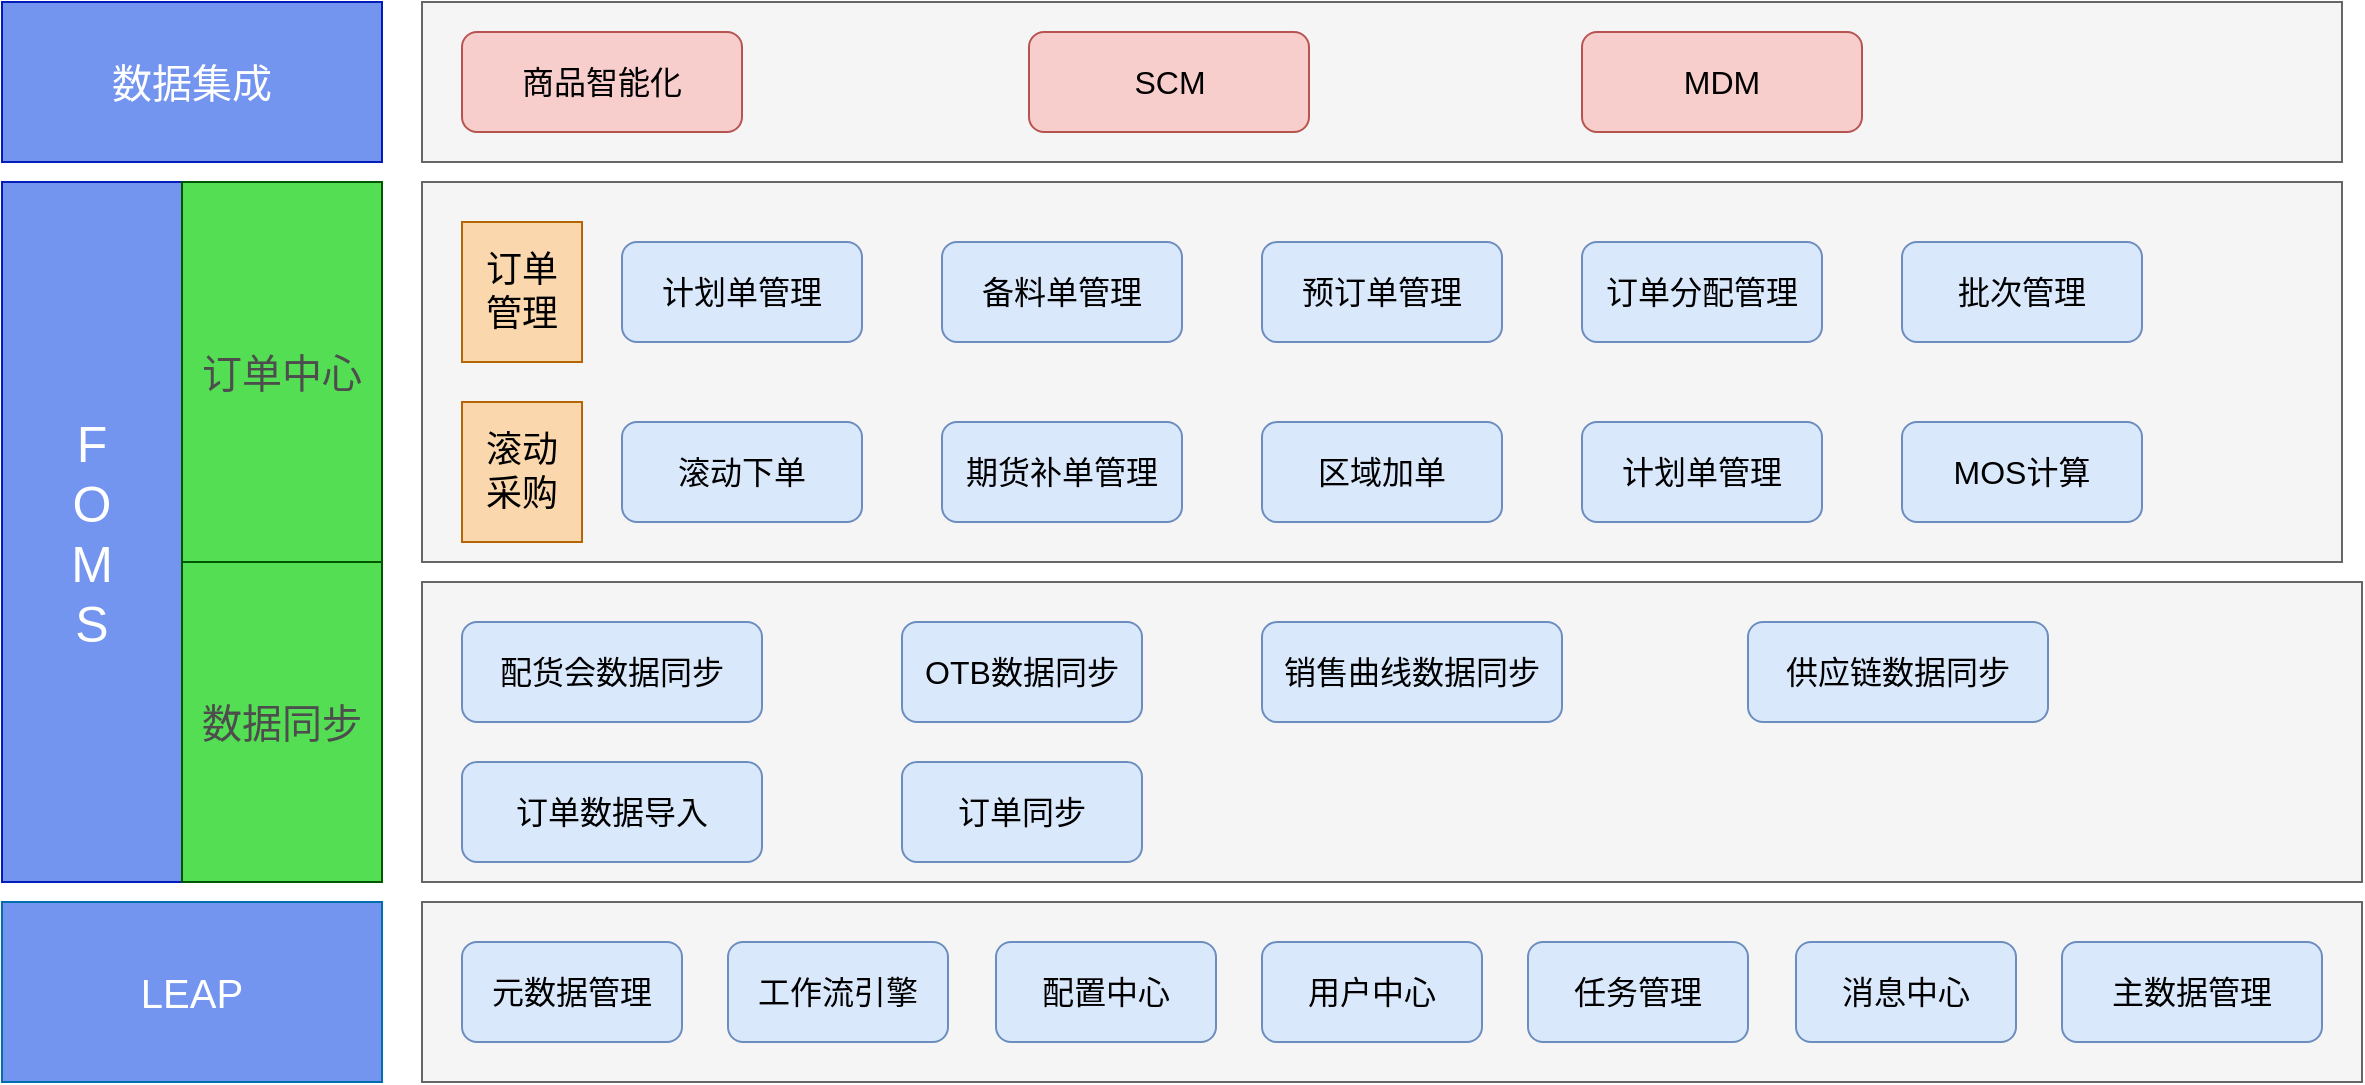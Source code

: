 <mxfile version="20.4.0" type="github">
  <diagram id="aitsbQrs374O7kZ5YF0x" name="第 1 页">
    <mxGraphModel dx="2013" dy="684" grid="1" gridSize="10" guides="1" tooltips="1" connect="1" arrows="1" fold="1" page="1" pageScale="1" pageWidth="827" pageHeight="1169" math="0" shadow="0">
      <root>
        <mxCell id="0" />
        <mxCell id="1" parent="0" />
        <mxCell id="5dREuyog7Jw6wLklUPI1-30" value="" style="rounded=0;whiteSpace=wrap;html=1;fontSize=20;fillColor=#f5f5f5;fontColor=#333333;strokeColor=#666666;" vertex="1" parent="1">
          <mxGeometry x="40" y="640" width="970" height="90" as="geometry" />
        </mxCell>
        <mxCell id="5dREuyog7Jw6wLklUPI1-28" value="F&lt;br style=&quot;font-size: 25px;&quot;&gt;O&lt;br style=&quot;font-size: 25px;&quot;&gt;M&lt;br style=&quot;font-size: 25px;&quot;&gt;S" style="rounded=0;whiteSpace=wrap;html=1;fillColor=#7394EF;strokeColor=#001DBC;fontSize=25;fontColor=#ffffff;" vertex="1" parent="1">
          <mxGeometry x="-170" y="280" width="90" height="350" as="geometry" />
        </mxCell>
        <mxCell id="5dREuyog7Jw6wLklUPI1-29" value="LEAP" style="rounded=0;whiteSpace=wrap;html=1;fontSize=20;fillColor=#7394EF;strokeColor=#006EAF;fontColor=#ffffff;" vertex="1" parent="1">
          <mxGeometry x="-170" y="640" width="190" height="90" as="geometry" />
        </mxCell>
        <mxCell id="5dREuyog7Jw6wLklUPI1-38" value="" style="rounded=0;whiteSpace=wrap;html=1;fontSize=20;fillColor=#f5f5f5;fontColor=#333333;strokeColor=#666666;" vertex="1" parent="1">
          <mxGeometry x="40" y="190" width="960" height="80" as="geometry" />
        </mxCell>
        <mxCell id="5dREuyog7Jw6wLklUPI1-39" value="商品智能化" style="rounded=1;whiteSpace=wrap;html=1;fontSize=16;fillColor=#f8cecc;strokeColor=#b85450;" vertex="1" parent="1">
          <mxGeometry x="60" y="205" width="140" height="50" as="geometry" />
        </mxCell>
        <mxCell id="5dREuyog7Jw6wLklUPI1-40" value="SCM" style="rounded=1;whiteSpace=wrap;html=1;fontSize=16;fillColor=#f8cecc;strokeColor=#b85450;" vertex="1" parent="1">
          <mxGeometry x="343.5" y="205" width="140" height="50" as="geometry" />
        </mxCell>
        <mxCell id="5dREuyog7Jw6wLklUPI1-42" value="MDM" style="rounded=1;whiteSpace=wrap;html=1;fontSize=16;fillColor=#f8cecc;strokeColor=#b85450;" vertex="1" parent="1">
          <mxGeometry x="620" y="205" width="140" height="50" as="geometry" />
        </mxCell>
        <mxCell id="5dREuyog7Jw6wLklUPI1-43" value="元数据管理" style="rounded=1;whiteSpace=wrap;html=1;fontSize=16;fillColor=#dae8fc;strokeColor=#6c8ebf;flipH=1;" vertex="1" parent="1">
          <mxGeometry x="60" y="660" width="110" height="50" as="geometry" />
        </mxCell>
        <mxCell id="5dREuyog7Jw6wLklUPI1-44" value="工作流引擎" style="rounded=1;whiteSpace=wrap;html=1;fontSize=16;fillColor=#dae8fc;strokeColor=#6c8ebf;flipH=1;" vertex="1" parent="1">
          <mxGeometry x="193" y="660" width="110" height="50" as="geometry" />
        </mxCell>
        <mxCell id="5dREuyog7Jw6wLklUPI1-45" value="配置中心" style="rounded=1;whiteSpace=wrap;html=1;fontSize=16;fillColor=#dae8fc;strokeColor=#6c8ebf;flipH=1;" vertex="1" parent="1">
          <mxGeometry x="327" y="660" width="110" height="50" as="geometry" />
        </mxCell>
        <mxCell id="5dREuyog7Jw6wLklUPI1-46" value="用户中心" style="rounded=1;whiteSpace=wrap;html=1;fontSize=16;fillColor=#dae8fc;strokeColor=#6c8ebf;flipH=1;" vertex="1" parent="1">
          <mxGeometry x="460" y="660" width="110" height="50" as="geometry" />
        </mxCell>
        <mxCell id="5dREuyog7Jw6wLklUPI1-47" value="主数据管理" style="rounded=1;whiteSpace=wrap;html=1;fontSize=16;fillColor=#dae8fc;strokeColor=#6c8ebf;flipH=1;" vertex="1" parent="1">
          <mxGeometry x="860" y="660" width="130" height="50" as="geometry" />
        </mxCell>
        <mxCell id="5dREuyog7Jw6wLklUPI1-48" value="任务管理" style="rounded=1;whiteSpace=wrap;html=1;fontSize=16;fillColor=#dae8fc;strokeColor=#6c8ebf;flipH=1;" vertex="1" parent="1">
          <mxGeometry x="593" y="660" width="110" height="50" as="geometry" />
        </mxCell>
        <mxCell id="5dREuyog7Jw6wLklUPI1-49" value="订单中心" style="rounded=0;whiteSpace=wrap;html=1;fontSize=20;fillColor=#54DE54;strokeColor=#005700;fontColor=#4D4D4D;" vertex="1" parent="1">
          <mxGeometry x="-80" y="280" width="100" height="190" as="geometry" />
        </mxCell>
        <mxCell id="5dREuyog7Jw6wLklUPI1-50" value="数据同步" style="rounded=0;whiteSpace=wrap;html=1;fontSize=20;fillColor=#54DE54;strokeColor=#005700;fontColor=#4D4D4D;" vertex="1" parent="1">
          <mxGeometry x="-80" y="470" width="100" height="160" as="geometry" />
        </mxCell>
        <mxCell id="5dREuyog7Jw6wLklUPI1-51" value="" style="rounded=0;whiteSpace=wrap;html=1;fontSize=20;fillColor=#f5f5f5;fontColor=#333333;strokeColor=#666666;" vertex="1" parent="1">
          <mxGeometry x="40" y="280" width="960" height="190" as="geometry" />
        </mxCell>
        <mxCell id="5dREuyog7Jw6wLklUPI1-52" value="" style="rounded=0;whiteSpace=wrap;html=1;fontSize=20;fillColor=#f5f5f5;fontColor=#333333;strokeColor=#666666;" vertex="1" parent="1">
          <mxGeometry x="40" y="480" width="970" height="150" as="geometry" />
        </mxCell>
        <mxCell id="5dREuyog7Jw6wLklUPI1-53" value="滚动&lt;br style=&quot;font-size: 18px;&quot;&gt;采购" style="rounded=0;whiteSpace=wrap;html=1;fontSize=18;fillColor=#fad7ac;strokeColor=#b46504;" vertex="1" parent="1">
          <mxGeometry x="60" y="390" width="60" height="70" as="geometry" />
        </mxCell>
        <mxCell id="5dREuyog7Jw6wLklUPI1-54" value="订单&lt;br style=&quot;font-size: 18px;&quot;&gt;管理" style="rounded=0;whiteSpace=wrap;html=1;fontSize=18;fillColor=#fad7ac;strokeColor=#b46504;" vertex="1" parent="1">
          <mxGeometry x="60" y="300" width="60" height="70" as="geometry" />
        </mxCell>
        <mxCell id="5dREuyog7Jw6wLklUPI1-55" value="MOS计算" style="rounded=1;whiteSpace=wrap;html=1;fontSize=16;fillColor=#dae8fc;strokeColor=#6c8ebf;" vertex="1" parent="1">
          <mxGeometry x="780" y="400" width="120" height="50" as="geometry" />
        </mxCell>
        <mxCell id="5dREuyog7Jw6wLklUPI1-56" value="期货补单管理" style="rounded=1;whiteSpace=wrap;html=1;fontSize=16;fillColor=#dae8fc;strokeColor=#6c8ebf;" vertex="1" parent="1">
          <mxGeometry x="300" y="400" width="120" height="50" as="geometry" />
        </mxCell>
        <mxCell id="5dREuyog7Jw6wLklUPI1-57" value="区域加单" style="rounded=1;whiteSpace=wrap;html=1;fontSize=16;fillColor=#dae8fc;strokeColor=#6c8ebf;" vertex="1" parent="1">
          <mxGeometry x="460" y="400" width="120" height="50" as="geometry" />
        </mxCell>
        <mxCell id="5dREuyog7Jw6wLklUPI1-58" value="计划单管理" style="rounded=1;whiteSpace=wrap;html=1;fontSize=16;fillColor=#dae8fc;strokeColor=#6c8ebf;" vertex="1" parent="1">
          <mxGeometry x="620" y="400" width="120" height="50" as="geometry" />
        </mxCell>
        <mxCell id="5dREuyog7Jw6wLklUPI1-59" value="滚动下单" style="rounded=1;whiteSpace=wrap;html=1;fontSize=16;fillColor=#dae8fc;strokeColor=#6c8ebf;" vertex="1" parent="1">
          <mxGeometry x="140" y="400" width="120" height="50" as="geometry" />
        </mxCell>
        <mxCell id="5dREuyog7Jw6wLklUPI1-60" value="配货会数据同步" style="rounded=1;whiteSpace=wrap;html=1;fontSize=16;fillColor=#dae8fc;strokeColor=#6c8ebf;" vertex="1" parent="1">
          <mxGeometry x="60" y="500" width="150" height="50" as="geometry" />
        </mxCell>
        <mxCell id="5dREuyog7Jw6wLklUPI1-61" value="OTB数据同步" style="rounded=1;whiteSpace=wrap;html=1;fontSize=16;fillColor=#dae8fc;strokeColor=#6c8ebf;" vertex="1" parent="1">
          <mxGeometry x="280" y="500" width="120" height="50" as="geometry" />
        </mxCell>
        <mxCell id="5dREuyog7Jw6wLklUPI1-62" value="销售曲线数据同步" style="rounded=1;whiteSpace=wrap;html=1;fontSize=16;fillColor=#dae8fc;strokeColor=#6c8ebf;" vertex="1" parent="1">
          <mxGeometry x="460" y="500" width="150" height="50" as="geometry" />
        </mxCell>
        <mxCell id="5dREuyog7Jw6wLklUPI1-63" value="供应链数据同步" style="rounded=1;whiteSpace=wrap;html=1;fontSize=16;fillColor=#dae8fc;strokeColor=#6c8ebf;" vertex="1" parent="1">
          <mxGeometry x="703" y="500" width="150" height="50" as="geometry" />
        </mxCell>
        <mxCell id="5dREuyog7Jw6wLklUPI1-64" value="订单数据导入" style="rounded=1;whiteSpace=wrap;html=1;fontSize=16;fillColor=#dae8fc;strokeColor=#6c8ebf;" vertex="1" parent="1">
          <mxGeometry x="60" y="570" width="150" height="50" as="geometry" />
        </mxCell>
        <mxCell id="5dREuyog7Jw6wLklUPI1-66" value="订单同步" style="rounded=1;whiteSpace=wrap;html=1;fontSize=16;fillColor=#dae8fc;strokeColor=#6c8ebf;" vertex="1" parent="1">
          <mxGeometry x="280" y="570" width="120" height="50" as="geometry" />
        </mxCell>
        <mxCell id="5dREuyog7Jw6wLklUPI1-67" value="计划单管理" style="rounded=1;whiteSpace=wrap;html=1;fontSize=16;fillColor=#dae8fc;strokeColor=#6c8ebf;" vertex="1" parent="1">
          <mxGeometry x="140" y="310" width="120" height="50" as="geometry" />
        </mxCell>
        <mxCell id="5dREuyog7Jw6wLklUPI1-68" value="备料单管理" style="rounded=1;whiteSpace=wrap;html=1;fontSize=16;fillColor=#dae8fc;strokeColor=#6c8ebf;" vertex="1" parent="1">
          <mxGeometry x="300" y="310" width="120" height="50" as="geometry" />
        </mxCell>
        <mxCell id="5dREuyog7Jw6wLklUPI1-69" value="预订单管理" style="rounded=1;whiteSpace=wrap;html=1;fontSize=16;fillColor=#dae8fc;strokeColor=#6c8ebf;" vertex="1" parent="1">
          <mxGeometry x="460" y="310" width="120" height="50" as="geometry" />
        </mxCell>
        <mxCell id="5dREuyog7Jw6wLklUPI1-70" value="订单分配管理" style="rounded=1;whiteSpace=wrap;html=1;fontSize=16;fillColor=#dae8fc;strokeColor=#6c8ebf;" vertex="1" parent="1">
          <mxGeometry x="620" y="310" width="120" height="50" as="geometry" />
        </mxCell>
        <mxCell id="5dREuyog7Jw6wLklUPI1-71" value="批次管理" style="rounded=1;whiteSpace=wrap;html=1;fontSize=16;fillColor=#dae8fc;strokeColor=#6c8ebf;" vertex="1" parent="1">
          <mxGeometry x="780" y="310" width="120" height="50" as="geometry" />
        </mxCell>
        <mxCell id="5dREuyog7Jw6wLklUPI1-75" value="数据集成" style="rounded=0;whiteSpace=wrap;html=1;fontSize=20;fillColor=#7394EF;strokeColor=#001DBC;fontColor=#ffffff;" vertex="1" parent="1">
          <mxGeometry x="-170" y="190" width="190" height="80" as="geometry" />
        </mxCell>
        <mxCell id="5dREuyog7Jw6wLklUPI1-76" value="消息中心" style="rounded=1;whiteSpace=wrap;html=1;fontSize=16;fillColor=#dae8fc;strokeColor=#6c8ebf;flipH=1;" vertex="1" parent="1">
          <mxGeometry x="727" y="660" width="110" height="50" as="geometry" />
        </mxCell>
      </root>
    </mxGraphModel>
  </diagram>
</mxfile>

